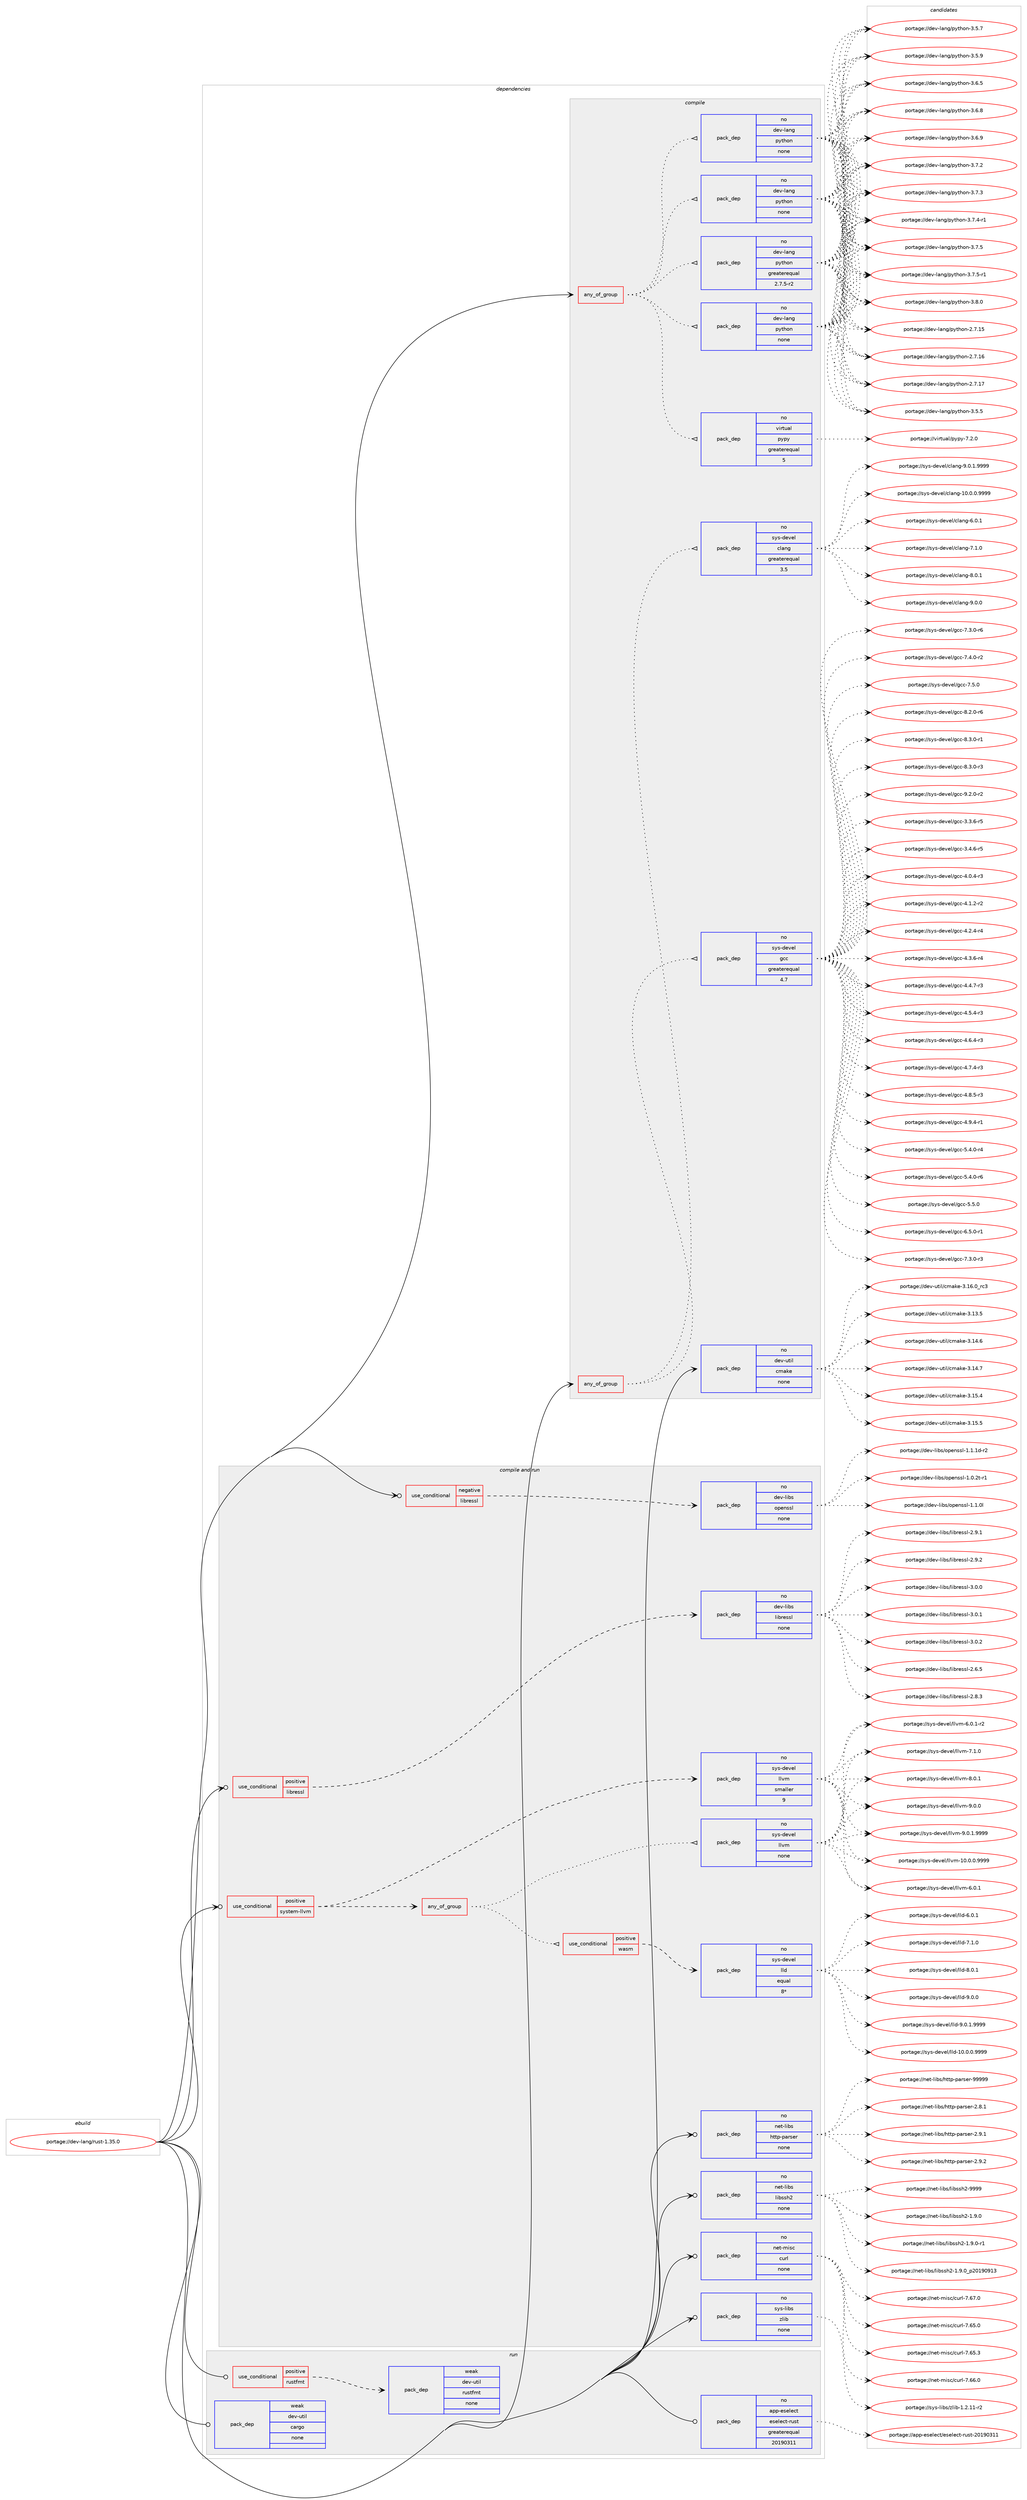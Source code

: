 digraph prolog {

# *************
# Graph options
# *************

newrank=true;
concentrate=true;
compound=true;
graph [rankdir=LR,fontname=Helvetica,fontsize=10,ranksep=1.5];#, ranksep=2.5, nodesep=0.2];
edge  [arrowhead=vee];
node  [fontname=Helvetica,fontsize=10];

# **********
# The ebuild
# **********

subgraph cluster_leftcol {
color=gray;
rank=same;
label=<<i>ebuild</i>>;
id [label="portage://dev-lang/rust-1.35.0", color=red, width=4, href="../dev-lang/rust-1.35.0.svg"];
}

# ****************
# The dependencies
# ****************

subgraph cluster_midcol {
color=gray;
label=<<i>dependencies</i>>;
subgraph cluster_compile {
fillcolor="#eeeeee";
style=filled;
label=<<i>compile</i>>;
subgraph any2776 {
dependency96368 [label=<<TABLE BORDER="0" CELLBORDER="1" CELLSPACING="0" CELLPADDING="4"><TR><TD CELLPADDING="10">any_of_group</TD></TR></TABLE>>, shape=none, color=red];subgraph pack73452 {
dependency96369 [label=<<TABLE BORDER="0" CELLBORDER="1" CELLSPACING="0" CELLPADDING="4" WIDTH="220"><TR><TD ROWSPAN="6" CELLPADDING="30">pack_dep</TD></TR><TR><TD WIDTH="110">no</TD></TR><TR><TD>dev-lang</TD></TR><TR><TD>python</TD></TR><TR><TD>none</TD></TR><TR><TD></TD></TR></TABLE>>, shape=none, color=blue];
}
dependency96368:e -> dependency96369:w [weight=20,style="dotted",arrowhead="oinv"];
subgraph pack73453 {
dependency96370 [label=<<TABLE BORDER="0" CELLBORDER="1" CELLSPACING="0" CELLPADDING="4" WIDTH="220"><TR><TD ROWSPAN="6" CELLPADDING="30">pack_dep</TD></TR><TR><TD WIDTH="110">no</TD></TR><TR><TD>dev-lang</TD></TR><TR><TD>python</TD></TR><TR><TD>none</TD></TR><TR><TD></TD></TR></TABLE>>, shape=none, color=blue];
}
dependency96368:e -> dependency96370:w [weight=20,style="dotted",arrowhead="oinv"];
subgraph pack73454 {
dependency96371 [label=<<TABLE BORDER="0" CELLBORDER="1" CELLSPACING="0" CELLPADDING="4" WIDTH="220"><TR><TD ROWSPAN="6" CELLPADDING="30">pack_dep</TD></TR><TR><TD WIDTH="110">no</TD></TR><TR><TD>dev-lang</TD></TR><TR><TD>python</TD></TR><TR><TD>none</TD></TR><TR><TD></TD></TR></TABLE>>, shape=none, color=blue];
}
dependency96368:e -> dependency96371:w [weight=20,style="dotted",arrowhead="oinv"];
subgraph pack73455 {
dependency96372 [label=<<TABLE BORDER="0" CELLBORDER="1" CELLSPACING="0" CELLPADDING="4" WIDTH="220"><TR><TD ROWSPAN="6" CELLPADDING="30">pack_dep</TD></TR><TR><TD WIDTH="110">no</TD></TR><TR><TD>dev-lang</TD></TR><TR><TD>python</TD></TR><TR><TD>greaterequal</TD></TR><TR><TD>2.7.5-r2</TD></TR></TABLE>>, shape=none, color=blue];
}
dependency96368:e -> dependency96372:w [weight=20,style="dotted",arrowhead="oinv"];
subgraph pack73456 {
dependency96373 [label=<<TABLE BORDER="0" CELLBORDER="1" CELLSPACING="0" CELLPADDING="4" WIDTH="220"><TR><TD ROWSPAN="6" CELLPADDING="30">pack_dep</TD></TR><TR><TD WIDTH="110">no</TD></TR><TR><TD>virtual</TD></TR><TR><TD>pypy</TD></TR><TR><TD>greaterequal</TD></TR><TR><TD>5</TD></TR></TABLE>>, shape=none, color=blue];
}
dependency96368:e -> dependency96373:w [weight=20,style="dotted",arrowhead="oinv"];
}
id:e -> dependency96368:w [weight=20,style="solid",arrowhead="vee"];
subgraph any2777 {
dependency96374 [label=<<TABLE BORDER="0" CELLBORDER="1" CELLSPACING="0" CELLPADDING="4"><TR><TD CELLPADDING="10">any_of_group</TD></TR></TABLE>>, shape=none, color=red];subgraph pack73457 {
dependency96375 [label=<<TABLE BORDER="0" CELLBORDER="1" CELLSPACING="0" CELLPADDING="4" WIDTH="220"><TR><TD ROWSPAN="6" CELLPADDING="30">pack_dep</TD></TR><TR><TD WIDTH="110">no</TD></TR><TR><TD>sys-devel</TD></TR><TR><TD>gcc</TD></TR><TR><TD>greaterequal</TD></TR><TR><TD>4.7</TD></TR></TABLE>>, shape=none, color=blue];
}
dependency96374:e -> dependency96375:w [weight=20,style="dotted",arrowhead="oinv"];
subgraph pack73458 {
dependency96376 [label=<<TABLE BORDER="0" CELLBORDER="1" CELLSPACING="0" CELLPADDING="4" WIDTH="220"><TR><TD ROWSPAN="6" CELLPADDING="30">pack_dep</TD></TR><TR><TD WIDTH="110">no</TD></TR><TR><TD>sys-devel</TD></TR><TR><TD>clang</TD></TR><TR><TD>greaterequal</TD></TR><TR><TD>3.5</TD></TR></TABLE>>, shape=none, color=blue];
}
dependency96374:e -> dependency96376:w [weight=20,style="dotted",arrowhead="oinv"];
}
id:e -> dependency96374:w [weight=20,style="solid",arrowhead="vee"];
subgraph pack73459 {
dependency96377 [label=<<TABLE BORDER="0" CELLBORDER="1" CELLSPACING="0" CELLPADDING="4" WIDTH="220"><TR><TD ROWSPAN="6" CELLPADDING="30">pack_dep</TD></TR><TR><TD WIDTH="110">no</TD></TR><TR><TD>dev-util</TD></TR><TR><TD>cmake</TD></TR><TR><TD>none</TD></TR><TR><TD></TD></TR></TABLE>>, shape=none, color=blue];
}
id:e -> dependency96377:w [weight=20,style="solid",arrowhead="vee"];
}
subgraph cluster_compileandrun {
fillcolor="#eeeeee";
style=filled;
label=<<i>compile and run</i>>;
subgraph cond20083 {
dependency96378 [label=<<TABLE BORDER="0" CELLBORDER="1" CELLSPACING="0" CELLPADDING="4"><TR><TD ROWSPAN="3" CELLPADDING="10">use_conditional</TD></TR><TR><TD>negative</TD></TR><TR><TD>libressl</TD></TR></TABLE>>, shape=none, color=red];
subgraph pack73460 {
dependency96379 [label=<<TABLE BORDER="0" CELLBORDER="1" CELLSPACING="0" CELLPADDING="4" WIDTH="220"><TR><TD ROWSPAN="6" CELLPADDING="30">pack_dep</TD></TR><TR><TD WIDTH="110">no</TD></TR><TR><TD>dev-libs</TD></TR><TR><TD>openssl</TD></TR><TR><TD>none</TD></TR><TR><TD></TD></TR></TABLE>>, shape=none, color=blue];
}
dependency96378:e -> dependency96379:w [weight=20,style="dashed",arrowhead="vee"];
}
id:e -> dependency96378:w [weight=20,style="solid",arrowhead="odotvee"];
subgraph cond20084 {
dependency96380 [label=<<TABLE BORDER="0" CELLBORDER="1" CELLSPACING="0" CELLPADDING="4"><TR><TD ROWSPAN="3" CELLPADDING="10">use_conditional</TD></TR><TR><TD>positive</TD></TR><TR><TD>libressl</TD></TR></TABLE>>, shape=none, color=red];
subgraph pack73461 {
dependency96381 [label=<<TABLE BORDER="0" CELLBORDER="1" CELLSPACING="0" CELLPADDING="4" WIDTH="220"><TR><TD ROWSPAN="6" CELLPADDING="30">pack_dep</TD></TR><TR><TD WIDTH="110">no</TD></TR><TR><TD>dev-libs</TD></TR><TR><TD>libressl</TD></TR><TR><TD>none</TD></TR><TR><TD></TD></TR></TABLE>>, shape=none, color=blue];
}
dependency96380:e -> dependency96381:w [weight=20,style="dashed",arrowhead="vee"];
}
id:e -> dependency96380:w [weight=20,style="solid",arrowhead="odotvee"];
subgraph cond20085 {
dependency96382 [label=<<TABLE BORDER="0" CELLBORDER="1" CELLSPACING="0" CELLPADDING="4"><TR><TD ROWSPAN="3" CELLPADDING="10">use_conditional</TD></TR><TR><TD>positive</TD></TR><TR><TD>system-llvm</TD></TR></TABLE>>, shape=none, color=red];
subgraph any2778 {
dependency96383 [label=<<TABLE BORDER="0" CELLBORDER="1" CELLSPACING="0" CELLPADDING="4"><TR><TD CELLPADDING="10">any_of_group</TD></TR></TABLE>>, shape=none, color=red];subgraph pack73462 {
dependency96384 [label=<<TABLE BORDER="0" CELLBORDER="1" CELLSPACING="0" CELLPADDING="4" WIDTH="220"><TR><TD ROWSPAN="6" CELLPADDING="30">pack_dep</TD></TR><TR><TD WIDTH="110">no</TD></TR><TR><TD>sys-devel</TD></TR><TR><TD>llvm</TD></TR><TR><TD>none</TD></TR><TR><TD></TD></TR></TABLE>>, shape=none, color=blue];
}
dependency96383:e -> dependency96384:w [weight=20,style="dotted",arrowhead="oinv"];
subgraph cond20086 {
dependency96385 [label=<<TABLE BORDER="0" CELLBORDER="1" CELLSPACING="0" CELLPADDING="4"><TR><TD ROWSPAN="3" CELLPADDING="10">use_conditional</TD></TR><TR><TD>positive</TD></TR><TR><TD>wasm</TD></TR></TABLE>>, shape=none, color=red];
subgraph pack73463 {
dependency96386 [label=<<TABLE BORDER="0" CELLBORDER="1" CELLSPACING="0" CELLPADDING="4" WIDTH="220"><TR><TD ROWSPAN="6" CELLPADDING="30">pack_dep</TD></TR><TR><TD WIDTH="110">no</TD></TR><TR><TD>sys-devel</TD></TR><TR><TD>lld</TD></TR><TR><TD>equal</TD></TR><TR><TD>8*</TD></TR></TABLE>>, shape=none, color=blue];
}
dependency96385:e -> dependency96386:w [weight=20,style="dashed",arrowhead="vee"];
}
dependency96383:e -> dependency96385:w [weight=20,style="dotted",arrowhead="oinv"];
}
dependency96382:e -> dependency96383:w [weight=20,style="dashed",arrowhead="vee"];
subgraph pack73464 {
dependency96387 [label=<<TABLE BORDER="0" CELLBORDER="1" CELLSPACING="0" CELLPADDING="4" WIDTH="220"><TR><TD ROWSPAN="6" CELLPADDING="30">pack_dep</TD></TR><TR><TD WIDTH="110">no</TD></TR><TR><TD>sys-devel</TD></TR><TR><TD>llvm</TD></TR><TR><TD>smaller</TD></TR><TR><TD>9</TD></TR></TABLE>>, shape=none, color=blue];
}
dependency96382:e -> dependency96387:w [weight=20,style="dashed",arrowhead="vee"];
}
id:e -> dependency96382:w [weight=20,style="solid",arrowhead="odotvee"];
subgraph pack73465 {
dependency96388 [label=<<TABLE BORDER="0" CELLBORDER="1" CELLSPACING="0" CELLPADDING="4" WIDTH="220"><TR><TD ROWSPAN="6" CELLPADDING="30">pack_dep</TD></TR><TR><TD WIDTH="110">no</TD></TR><TR><TD>net-libs</TD></TR><TR><TD>http-parser</TD></TR><TR><TD>none</TD></TR><TR><TD></TD></TR></TABLE>>, shape=none, color=blue];
}
id:e -> dependency96388:w [weight=20,style="solid",arrowhead="odotvee"];
subgraph pack73466 {
dependency96389 [label=<<TABLE BORDER="0" CELLBORDER="1" CELLSPACING="0" CELLPADDING="4" WIDTH="220"><TR><TD ROWSPAN="6" CELLPADDING="30">pack_dep</TD></TR><TR><TD WIDTH="110">no</TD></TR><TR><TD>net-libs</TD></TR><TR><TD>libssh2</TD></TR><TR><TD>none</TD></TR><TR><TD></TD></TR></TABLE>>, shape=none, color=blue];
}
id:e -> dependency96389:w [weight=20,style="solid",arrowhead="odotvee"];
subgraph pack73467 {
dependency96390 [label=<<TABLE BORDER="0" CELLBORDER="1" CELLSPACING="0" CELLPADDING="4" WIDTH="220"><TR><TD ROWSPAN="6" CELLPADDING="30">pack_dep</TD></TR><TR><TD WIDTH="110">no</TD></TR><TR><TD>net-misc</TD></TR><TR><TD>curl</TD></TR><TR><TD>none</TD></TR><TR><TD></TD></TR></TABLE>>, shape=none, color=blue];
}
id:e -> dependency96390:w [weight=20,style="solid",arrowhead="odotvee"];
subgraph pack73468 {
dependency96391 [label=<<TABLE BORDER="0" CELLBORDER="1" CELLSPACING="0" CELLPADDING="4" WIDTH="220"><TR><TD ROWSPAN="6" CELLPADDING="30">pack_dep</TD></TR><TR><TD WIDTH="110">no</TD></TR><TR><TD>sys-libs</TD></TR><TR><TD>zlib</TD></TR><TR><TD>none</TD></TR><TR><TD></TD></TR></TABLE>>, shape=none, color=blue];
}
id:e -> dependency96391:w [weight=20,style="solid",arrowhead="odotvee"];
}
subgraph cluster_run {
fillcolor="#eeeeee";
style=filled;
label=<<i>run</i>>;
subgraph cond20087 {
dependency96392 [label=<<TABLE BORDER="0" CELLBORDER="1" CELLSPACING="0" CELLPADDING="4"><TR><TD ROWSPAN="3" CELLPADDING="10">use_conditional</TD></TR><TR><TD>positive</TD></TR><TR><TD>rustfmt</TD></TR></TABLE>>, shape=none, color=red];
subgraph pack73469 {
dependency96393 [label=<<TABLE BORDER="0" CELLBORDER="1" CELLSPACING="0" CELLPADDING="4" WIDTH="220"><TR><TD ROWSPAN="6" CELLPADDING="30">pack_dep</TD></TR><TR><TD WIDTH="110">weak</TD></TR><TR><TD>dev-util</TD></TR><TR><TD>rustfmt</TD></TR><TR><TD>none</TD></TR><TR><TD></TD></TR></TABLE>>, shape=none, color=blue];
}
dependency96392:e -> dependency96393:w [weight=20,style="dashed",arrowhead="vee"];
}
id:e -> dependency96392:w [weight=20,style="solid",arrowhead="odot"];
subgraph pack73470 {
dependency96394 [label=<<TABLE BORDER="0" CELLBORDER="1" CELLSPACING="0" CELLPADDING="4" WIDTH="220"><TR><TD ROWSPAN="6" CELLPADDING="30">pack_dep</TD></TR><TR><TD WIDTH="110">no</TD></TR><TR><TD>app-eselect</TD></TR><TR><TD>eselect-rust</TD></TR><TR><TD>greaterequal</TD></TR><TR><TD>20190311</TD></TR></TABLE>>, shape=none, color=blue];
}
id:e -> dependency96394:w [weight=20,style="solid",arrowhead="odot"];
subgraph pack73471 {
dependency96395 [label=<<TABLE BORDER="0" CELLBORDER="1" CELLSPACING="0" CELLPADDING="4" WIDTH="220"><TR><TD ROWSPAN="6" CELLPADDING="30">pack_dep</TD></TR><TR><TD WIDTH="110">weak</TD></TR><TR><TD>dev-util</TD></TR><TR><TD>cargo</TD></TR><TR><TD>none</TD></TR><TR><TD></TD></TR></TABLE>>, shape=none, color=blue];
}
id:e -> dependency96395:w [weight=20,style="solid",arrowhead="odot"];
}
}

# **************
# The candidates
# **************

subgraph cluster_choices {
rank=same;
color=gray;
label=<<i>candidates</i>>;

subgraph choice73452 {
color=black;
nodesep=1;
choiceportage10010111845108971101034711212111610411111045504655464953 [label="portage://dev-lang/python-2.7.15", color=red, width=4,href="../dev-lang/python-2.7.15.svg"];
choiceportage10010111845108971101034711212111610411111045504655464954 [label="portage://dev-lang/python-2.7.16", color=red, width=4,href="../dev-lang/python-2.7.16.svg"];
choiceportage10010111845108971101034711212111610411111045504655464955 [label="portage://dev-lang/python-2.7.17", color=red, width=4,href="../dev-lang/python-2.7.17.svg"];
choiceportage100101118451089711010347112121116104111110455146534653 [label="portage://dev-lang/python-3.5.5", color=red, width=4,href="../dev-lang/python-3.5.5.svg"];
choiceportage100101118451089711010347112121116104111110455146534655 [label="portage://dev-lang/python-3.5.7", color=red, width=4,href="../dev-lang/python-3.5.7.svg"];
choiceportage100101118451089711010347112121116104111110455146534657 [label="portage://dev-lang/python-3.5.9", color=red, width=4,href="../dev-lang/python-3.5.9.svg"];
choiceportage100101118451089711010347112121116104111110455146544653 [label="portage://dev-lang/python-3.6.5", color=red, width=4,href="../dev-lang/python-3.6.5.svg"];
choiceportage100101118451089711010347112121116104111110455146544656 [label="portage://dev-lang/python-3.6.8", color=red, width=4,href="../dev-lang/python-3.6.8.svg"];
choiceportage100101118451089711010347112121116104111110455146544657 [label="portage://dev-lang/python-3.6.9", color=red, width=4,href="../dev-lang/python-3.6.9.svg"];
choiceportage100101118451089711010347112121116104111110455146554650 [label="portage://dev-lang/python-3.7.2", color=red, width=4,href="../dev-lang/python-3.7.2.svg"];
choiceportage100101118451089711010347112121116104111110455146554651 [label="portage://dev-lang/python-3.7.3", color=red, width=4,href="../dev-lang/python-3.7.3.svg"];
choiceportage1001011184510897110103471121211161041111104551465546524511449 [label="portage://dev-lang/python-3.7.4-r1", color=red, width=4,href="../dev-lang/python-3.7.4-r1.svg"];
choiceportage100101118451089711010347112121116104111110455146554653 [label="portage://dev-lang/python-3.7.5", color=red, width=4,href="../dev-lang/python-3.7.5.svg"];
choiceportage1001011184510897110103471121211161041111104551465546534511449 [label="portage://dev-lang/python-3.7.5-r1", color=red, width=4,href="../dev-lang/python-3.7.5-r1.svg"];
choiceportage100101118451089711010347112121116104111110455146564648 [label="portage://dev-lang/python-3.8.0", color=red, width=4,href="../dev-lang/python-3.8.0.svg"];
dependency96369:e -> choiceportage10010111845108971101034711212111610411111045504655464953:w [style=dotted,weight="100"];
dependency96369:e -> choiceportage10010111845108971101034711212111610411111045504655464954:w [style=dotted,weight="100"];
dependency96369:e -> choiceportage10010111845108971101034711212111610411111045504655464955:w [style=dotted,weight="100"];
dependency96369:e -> choiceportage100101118451089711010347112121116104111110455146534653:w [style=dotted,weight="100"];
dependency96369:e -> choiceportage100101118451089711010347112121116104111110455146534655:w [style=dotted,weight="100"];
dependency96369:e -> choiceportage100101118451089711010347112121116104111110455146534657:w [style=dotted,weight="100"];
dependency96369:e -> choiceportage100101118451089711010347112121116104111110455146544653:w [style=dotted,weight="100"];
dependency96369:e -> choiceportage100101118451089711010347112121116104111110455146544656:w [style=dotted,weight="100"];
dependency96369:e -> choiceportage100101118451089711010347112121116104111110455146544657:w [style=dotted,weight="100"];
dependency96369:e -> choiceportage100101118451089711010347112121116104111110455146554650:w [style=dotted,weight="100"];
dependency96369:e -> choiceportage100101118451089711010347112121116104111110455146554651:w [style=dotted,weight="100"];
dependency96369:e -> choiceportage1001011184510897110103471121211161041111104551465546524511449:w [style=dotted,weight="100"];
dependency96369:e -> choiceportage100101118451089711010347112121116104111110455146554653:w [style=dotted,weight="100"];
dependency96369:e -> choiceportage1001011184510897110103471121211161041111104551465546534511449:w [style=dotted,weight="100"];
dependency96369:e -> choiceportage100101118451089711010347112121116104111110455146564648:w [style=dotted,weight="100"];
}
subgraph choice73453 {
color=black;
nodesep=1;
choiceportage10010111845108971101034711212111610411111045504655464953 [label="portage://dev-lang/python-2.7.15", color=red, width=4,href="../dev-lang/python-2.7.15.svg"];
choiceportage10010111845108971101034711212111610411111045504655464954 [label="portage://dev-lang/python-2.7.16", color=red, width=4,href="../dev-lang/python-2.7.16.svg"];
choiceportage10010111845108971101034711212111610411111045504655464955 [label="portage://dev-lang/python-2.7.17", color=red, width=4,href="../dev-lang/python-2.7.17.svg"];
choiceportage100101118451089711010347112121116104111110455146534653 [label="portage://dev-lang/python-3.5.5", color=red, width=4,href="../dev-lang/python-3.5.5.svg"];
choiceportage100101118451089711010347112121116104111110455146534655 [label="portage://dev-lang/python-3.5.7", color=red, width=4,href="../dev-lang/python-3.5.7.svg"];
choiceportage100101118451089711010347112121116104111110455146534657 [label="portage://dev-lang/python-3.5.9", color=red, width=4,href="../dev-lang/python-3.5.9.svg"];
choiceportage100101118451089711010347112121116104111110455146544653 [label="portage://dev-lang/python-3.6.5", color=red, width=4,href="../dev-lang/python-3.6.5.svg"];
choiceportage100101118451089711010347112121116104111110455146544656 [label="portage://dev-lang/python-3.6.8", color=red, width=4,href="../dev-lang/python-3.6.8.svg"];
choiceportage100101118451089711010347112121116104111110455146544657 [label="portage://dev-lang/python-3.6.9", color=red, width=4,href="../dev-lang/python-3.6.9.svg"];
choiceportage100101118451089711010347112121116104111110455146554650 [label="portage://dev-lang/python-3.7.2", color=red, width=4,href="../dev-lang/python-3.7.2.svg"];
choiceportage100101118451089711010347112121116104111110455146554651 [label="portage://dev-lang/python-3.7.3", color=red, width=4,href="../dev-lang/python-3.7.3.svg"];
choiceportage1001011184510897110103471121211161041111104551465546524511449 [label="portage://dev-lang/python-3.7.4-r1", color=red, width=4,href="../dev-lang/python-3.7.4-r1.svg"];
choiceportage100101118451089711010347112121116104111110455146554653 [label="portage://dev-lang/python-3.7.5", color=red, width=4,href="../dev-lang/python-3.7.5.svg"];
choiceportage1001011184510897110103471121211161041111104551465546534511449 [label="portage://dev-lang/python-3.7.5-r1", color=red, width=4,href="../dev-lang/python-3.7.5-r1.svg"];
choiceportage100101118451089711010347112121116104111110455146564648 [label="portage://dev-lang/python-3.8.0", color=red, width=4,href="../dev-lang/python-3.8.0.svg"];
dependency96370:e -> choiceportage10010111845108971101034711212111610411111045504655464953:w [style=dotted,weight="100"];
dependency96370:e -> choiceportage10010111845108971101034711212111610411111045504655464954:w [style=dotted,weight="100"];
dependency96370:e -> choiceportage10010111845108971101034711212111610411111045504655464955:w [style=dotted,weight="100"];
dependency96370:e -> choiceportage100101118451089711010347112121116104111110455146534653:w [style=dotted,weight="100"];
dependency96370:e -> choiceportage100101118451089711010347112121116104111110455146534655:w [style=dotted,weight="100"];
dependency96370:e -> choiceportage100101118451089711010347112121116104111110455146534657:w [style=dotted,weight="100"];
dependency96370:e -> choiceportage100101118451089711010347112121116104111110455146544653:w [style=dotted,weight="100"];
dependency96370:e -> choiceportage100101118451089711010347112121116104111110455146544656:w [style=dotted,weight="100"];
dependency96370:e -> choiceportage100101118451089711010347112121116104111110455146544657:w [style=dotted,weight="100"];
dependency96370:e -> choiceportage100101118451089711010347112121116104111110455146554650:w [style=dotted,weight="100"];
dependency96370:e -> choiceportage100101118451089711010347112121116104111110455146554651:w [style=dotted,weight="100"];
dependency96370:e -> choiceportage1001011184510897110103471121211161041111104551465546524511449:w [style=dotted,weight="100"];
dependency96370:e -> choiceportage100101118451089711010347112121116104111110455146554653:w [style=dotted,weight="100"];
dependency96370:e -> choiceportage1001011184510897110103471121211161041111104551465546534511449:w [style=dotted,weight="100"];
dependency96370:e -> choiceportage100101118451089711010347112121116104111110455146564648:w [style=dotted,weight="100"];
}
subgraph choice73454 {
color=black;
nodesep=1;
choiceportage10010111845108971101034711212111610411111045504655464953 [label="portage://dev-lang/python-2.7.15", color=red, width=4,href="../dev-lang/python-2.7.15.svg"];
choiceportage10010111845108971101034711212111610411111045504655464954 [label="portage://dev-lang/python-2.7.16", color=red, width=4,href="../dev-lang/python-2.7.16.svg"];
choiceportage10010111845108971101034711212111610411111045504655464955 [label="portage://dev-lang/python-2.7.17", color=red, width=4,href="../dev-lang/python-2.7.17.svg"];
choiceportage100101118451089711010347112121116104111110455146534653 [label="portage://dev-lang/python-3.5.5", color=red, width=4,href="../dev-lang/python-3.5.5.svg"];
choiceportage100101118451089711010347112121116104111110455146534655 [label="portage://dev-lang/python-3.5.7", color=red, width=4,href="../dev-lang/python-3.5.7.svg"];
choiceportage100101118451089711010347112121116104111110455146534657 [label="portage://dev-lang/python-3.5.9", color=red, width=4,href="../dev-lang/python-3.5.9.svg"];
choiceportage100101118451089711010347112121116104111110455146544653 [label="portage://dev-lang/python-3.6.5", color=red, width=4,href="../dev-lang/python-3.6.5.svg"];
choiceportage100101118451089711010347112121116104111110455146544656 [label="portage://dev-lang/python-3.6.8", color=red, width=4,href="../dev-lang/python-3.6.8.svg"];
choiceportage100101118451089711010347112121116104111110455146544657 [label="portage://dev-lang/python-3.6.9", color=red, width=4,href="../dev-lang/python-3.6.9.svg"];
choiceportage100101118451089711010347112121116104111110455146554650 [label="portage://dev-lang/python-3.7.2", color=red, width=4,href="../dev-lang/python-3.7.2.svg"];
choiceportage100101118451089711010347112121116104111110455146554651 [label="portage://dev-lang/python-3.7.3", color=red, width=4,href="../dev-lang/python-3.7.3.svg"];
choiceportage1001011184510897110103471121211161041111104551465546524511449 [label="portage://dev-lang/python-3.7.4-r1", color=red, width=4,href="../dev-lang/python-3.7.4-r1.svg"];
choiceportage100101118451089711010347112121116104111110455146554653 [label="portage://dev-lang/python-3.7.5", color=red, width=4,href="../dev-lang/python-3.7.5.svg"];
choiceportage1001011184510897110103471121211161041111104551465546534511449 [label="portage://dev-lang/python-3.7.5-r1", color=red, width=4,href="../dev-lang/python-3.7.5-r1.svg"];
choiceportage100101118451089711010347112121116104111110455146564648 [label="portage://dev-lang/python-3.8.0", color=red, width=4,href="../dev-lang/python-3.8.0.svg"];
dependency96371:e -> choiceportage10010111845108971101034711212111610411111045504655464953:w [style=dotted,weight="100"];
dependency96371:e -> choiceportage10010111845108971101034711212111610411111045504655464954:w [style=dotted,weight="100"];
dependency96371:e -> choiceportage10010111845108971101034711212111610411111045504655464955:w [style=dotted,weight="100"];
dependency96371:e -> choiceportage100101118451089711010347112121116104111110455146534653:w [style=dotted,weight="100"];
dependency96371:e -> choiceportage100101118451089711010347112121116104111110455146534655:w [style=dotted,weight="100"];
dependency96371:e -> choiceportage100101118451089711010347112121116104111110455146534657:w [style=dotted,weight="100"];
dependency96371:e -> choiceportage100101118451089711010347112121116104111110455146544653:w [style=dotted,weight="100"];
dependency96371:e -> choiceportage100101118451089711010347112121116104111110455146544656:w [style=dotted,weight="100"];
dependency96371:e -> choiceportage100101118451089711010347112121116104111110455146544657:w [style=dotted,weight="100"];
dependency96371:e -> choiceportage100101118451089711010347112121116104111110455146554650:w [style=dotted,weight="100"];
dependency96371:e -> choiceportage100101118451089711010347112121116104111110455146554651:w [style=dotted,weight="100"];
dependency96371:e -> choiceportage1001011184510897110103471121211161041111104551465546524511449:w [style=dotted,weight="100"];
dependency96371:e -> choiceportage100101118451089711010347112121116104111110455146554653:w [style=dotted,weight="100"];
dependency96371:e -> choiceportage1001011184510897110103471121211161041111104551465546534511449:w [style=dotted,weight="100"];
dependency96371:e -> choiceportage100101118451089711010347112121116104111110455146564648:w [style=dotted,weight="100"];
}
subgraph choice73455 {
color=black;
nodesep=1;
choiceportage10010111845108971101034711212111610411111045504655464953 [label="portage://dev-lang/python-2.7.15", color=red, width=4,href="../dev-lang/python-2.7.15.svg"];
choiceportage10010111845108971101034711212111610411111045504655464954 [label="portage://dev-lang/python-2.7.16", color=red, width=4,href="../dev-lang/python-2.7.16.svg"];
choiceportage10010111845108971101034711212111610411111045504655464955 [label="portage://dev-lang/python-2.7.17", color=red, width=4,href="../dev-lang/python-2.7.17.svg"];
choiceportage100101118451089711010347112121116104111110455146534653 [label="portage://dev-lang/python-3.5.5", color=red, width=4,href="../dev-lang/python-3.5.5.svg"];
choiceportage100101118451089711010347112121116104111110455146534655 [label="portage://dev-lang/python-3.5.7", color=red, width=4,href="../dev-lang/python-3.5.7.svg"];
choiceportage100101118451089711010347112121116104111110455146534657 [label="portage://dev-lang/python-3.5.9", color=red, width=4,href="../dev-lang/python-3.5.9.svg"];
choiceportage100101118451089711010347112121116104111110455146544653 [label="portage://dev-lang/python-3.6.5", color=red, width=4,href="../dev-lang/python-3.6.5.svg"];
choiceportage100101118451089711010347112121116104111110455146544656 [label="portage://dev-lang/python-3.6.8", color=red, width=4,href="../dev-lang/python-3.6.8.svg"];
choiceportage100101118451089711010347112121116104111110455146544657 [label="portage://dev-lang/python-3.6.9", color=red, width=4,href="../dev-lang/python-3.6.9.svg"];
choiceportage100101118451089711010347112121116104111110455146554650 [label="portage://dev-lang/python-3.7.2", color=red, width=4,href="../dev-lang/python-3.7.2.svg"];
choiceportage100101118451089711010347112121116104111110455146554651 [label="portage://dev-lang/python-3.7.3", color=red, width=4,href="../dev-lang/python-3.7.3.svg"];
choiceportage1001011184510897110103471121211161041111104551465546524511449 [label="portage://dev-lang/python-3.7.4-r1", color=red, width=4,href="../dev-lang/python-3.7.4-r1.svg"];
choiceportage100101118451089711010347112121116104111110455146554653 [label="portage://dev-lang/python-3.7.5", color=red, width=4,href="../dev-lang/python-3.7.5.svg"];
choiceportage1001011184510897110103471121211161041111104551465546534511449 [label="portage://dev-lang/python-3.7.5-r1", color=red, width=4,href="../dev-lang/python-3.7.5-r1.svg"];
choiceportage100101118451089711010347112121116104111110455146564648 [label="portage://dev-lang/python-3.8.0", color=red, width=4,href="../dev-lang/python-3.8.0.svg"];
dependency96372:e -> choiceportage10010111845108971101034711212111610411111045504655464953:w [style=dotted,weight="100"];
dependency96372:e -> choiceportage10010111845108971101034711212111610411111045504655464954:w [style=dotted,weight="100"];
dependency96372:e -> choiceportage10010111845108971101034711212111610411111045504655464955:w [style=dotted,weight="100"];
dependency96372:e -> choiceportage100101118451089711010347112121116104111110455146534653:w [style=dotted,weight="100"];
dependency96372:e -> choiceportage100101118451089711010347112121116104111110455146534655:w [style=dotted,weight="100"];
dependency96372:e -> choiceportage100101118451089711010347112121116104111110455146534657:w [style=dotted,weight="100"];
dependency96372:e -> choiceportage100101118451089711010347112121116104111110455146544653:w [style=dotted,weight="100"];
dependency96372:e -> choiceportage100101118451089711010347112121116104111110455146544656:w [style=dotted,weight="100"];
dependency96372:e -> choiceportage100101118451089711010347112121116104111110455146544657:w [style=dotted,weight="100"];
dependency96372:e -> choiceportage100101118451089711010347112121116104111110455146554650:w [style=dotted,weight="100"];
dependency96372:e -> choiceportage100101118451089711010347112121116104111110455146554651:w [style=dotted,weight="100"];
dependency96372:e -> choiceportage1001011184510897110103471121211161041111104551465546524511449:w [style=dotted,weight="100"];
dependency96372:e -> choiceportage100101118451089711010347112121116104111110455146554653:w [style=dotted,weight="100"];
dependency96372:e -> choiceportage1001011184510897110103471121211161041111104551465546534511449:w [style=dotted,weight="100"];
dependency96372:e -> choiceportage100101118451089711010347112121116104111110455146564648:w [style=dotted,weight="100"];
}
subgraph choice73456 {
color=black;
nodesep=1;
choiceportage1181051141161179710847112121112121455546504648 [label="portage://virtual/pypy-7.2.0", color=red, width=4,href="../virtual/pypy-7.2.0.svg"];
dependency96373:e -> choiceportage1181051141161179710847112121112121455546504648:w [style=dotted,weight="100"];
}
subgraph choice73457 {
color=black;
nodesep=1;
choiceportage115121115451001011181011084710399994551465146544511453 [label="portage://sys-devel/gcc-3.3.6-r5", color=red, width=4,href="../sys-devel/gcc-3.3.6-r5.svg"];
choiceportage115121115451001011181011084710399994551465246544511453 [label="portage://sys-devel/gcc-3.4.6-r5", color=red, width=4,href="../sys-devel/gcc-3.4.6-r5.svg"];
choiceportage115121115451001011181011084710399994552464846524511451 [label="portage://sys-devel/gcc-4.0.4-r3", color=red, width=4,href="../sys-devel/gcc-4.0.4-r3.svg"];
choiceportage115121115451001011181011084710399994552464946504511450 [label="portage://sys-devel/gcc-4.1.2-r2", color=red, width=4,href="../sys-devel/gcc-4.1.2-r2.svg"];
choiceportage115121115451001011181011084710399994552465046524511452 [label="portage://sys-devel/gcc-4.2.4-r4", color=red, width=4,href="../sys-devel/gcc-4.2.4-r4.svg"];
choiceportage115121115451001011181011084710399994552465146544511452 [label="portage://sys-devel/gcc-4.3.6-r4", color=red, width=4,href="../sys-devel/gcc-4.3.6-r4.svg"];
choiceportage115121115451001011181011084710399994552465246554511451 [label="portage://sys-devel/gcc-4.4.7-r3", color=red, width=4,href="../sys-devel/gcc-4.4.7-r3.svg"];
choiceportage115121115451001011181011084710399994552465346524511451 [label="portage://sys-devel/gcc-4.5.4-r3", color=red, width=4,href="../sys-devel/gcc-4.5.4-r3.svg"];
choiceportage115121115451001011181011084710399994552465446524511451 [label="portage://sys-devel/gcc-4.6.4-r3", color=red, width=4,href="../sys-devel/gcc-4.6.4-r3.svg"];
choiceportage115121115451001011181011084710399994552465546524511451 [label="portage://sys-devel/gcc-4.7.4-r3", color=red, width=4,href="../sys-devel/gcc-4.7.4-r3.svg"];
choiceportage115121115451001011181011084710399994552465646534511451 [label="portage://sys-devel/gcc-4.8.5-r3", color=red, width=4,href="../sys-devel/gcc-4.8.5-r3.svg"];
choiceportage115121115451001011181011084710399994552465746524511449 [label="portage://sys-devel/gcc-4.9.4-r1", color=red, width=4,href="../sys-devel/gcc-4.9.4-r1.svg"];
choiceportage115121115451001011181011084710399994553465246484511452 [label="portage://sys-devel/gcc-5.4.0-r4", color=red, width=4,href="../sys-devel/gcc-5.4.0-r4.svg"];
choiceportage115121115451001011181011084710399994553465246484511454 [label="portage://sys-devel/gcc-5.4.0-r6", color=red, width=4,href="../sys-devel/gcc-5.4.0-r6.svg"];
choiceportage11512111545100101118101108471039999455346534648 [label="portage://sys-devel/gcc-5.5.0", color=red, width=4,href="../sys-devel/gcc-5.5.0.svg"];
choiceportage115121115451001011181011084710399994554465346484511449 [label="portage://sys-devel/gcc-6.5.0-r1", color=red, width=4,href="../sys-devel/gcc-6.5.0-r1.svg"];
choiceportage115121115451001011181011084710399994555465146484511451 [label="portage://sys-devel/gcc-7.3.0-r3", color=red, width=4,href="../sys-devel/gcc-7.3.0-r3.svg"];
choiceportage115121115451001011181011084710399994555465146484511454 [label="portage://sys-devel/gcc-7.3.0-r6", color=red, width=4,href="../sys-devel/gcc-7.3.0-r6.svg"];
choiceportage115121115451001011181011084710399994555465246484511450 [label="portage://sys-devel/gcc-7.4.0-r2", color=red, width=4,href="../sys-devel/gcc-7.4.0-r2.svg"];
choiceportage11512111545100101118101108471039999455546534648 [label="portage://sys-devel/gcc-7.5.0", color=red, width=4,href="../sys-devel/gcc-7.5.0.svg"];
choiceportage115121115451001011181011084710399994556465046484511454 [label="portage://sys-devel/gcc-8.2.0-r6", color=red, width=4,href="../sys-devel/gcc-8.2.0-r6.svg"];
choiceportage115121115451001011181011084710399994556465146484511449 [label="portage://sys-devel/gcc-8.3.0-r1", color=red, width=4,href="../sys-devel/gcc-8.3.0-r1.svg"];
choiceportage115121115451001011181011084710399994556465146484511451 [label="portage://sys-devel/gcc-8.3.0-r3", color=red, width=4,href="../sys-devel/gcc-8.3.0-r3.svg"];
choiceportage115121115451001011181011084710399994557465046484511450 [label="portage://sys-devel/gcc-9.2.0-r2", color=red, width=4,href="../sys-devel/gcc-9.2.0-r2.svg"];
dependency96375:e -> choiceportage115121115451001011181011084710399994551465146544511453:w [style=dotted,weight="100"];
dependency96375:e -> choiceportage115121115451001011181011084710399994551465246544511453:w [style=dotted,weight="100"];
dependency96375:e -> choiceportage115121115451001011181011084710399994552464846524511451:w [style=dotted,weight="100"];
dependency96375:e -> choiceportage115121115451001011181011084710399994552464946504511450:w [style=dotted,weight="100"];
dependency96375:e -> choiceportage115121115451001011181011084710399994552465046524511452:w [style=dotted,weight="100"];
dependency96375:e -> choiceportage115121115451001011181011084710399994552465146544511452:w [style=dotted,weight="100"];
dependency96375:e -> choiceportage115121115451001011181011084710399994552465246554511451:w [style=dotted,weight="100"];
dependency96375:e -> choiceportage115121115451001011181011084710399994552465346524511451:w [style=dotted,weight="100"];
dependency96375:e -> choiceportage115121115451001011181011084710399994552465446524511451:w [style=dotted,weight="100"];
dependency96375:e -> choiceportage115121115451001011181011084710399994552465546524511451:w [style=dotted,weight="100"];
dependency96375:e -> choiceportage115121115451001011181011084710399994552465646534511451:w [style=dotted,weight="100"];
dependency96375:e -> choiceportage115121115451001011181011084710399994552465746524511449:w [style=dotted,weight="100"];
dependency96375:e -> choiceportage115121115451001011181011084710399994553465246484511452:w [style=dotted,weight="100"];
dependency96375:e -> choiceportage115121115451001011181011084710399994553465246484511454:w [style=dotted,weight="100"];
dependency96375:e -> choiceportage11512111545100101118101108471039999455346534648:w [style=dotted,weight="100"];
dependency96375:e -> choiceportage115121115451001011181011084710399994554465346484511449:w [style=dotted,weight="100"];
dependency96375:e -> choiceportage115121115451001011181011084710399994555465146484511451:w [style=dotted,weight="100"];
dependency96375:e -> choiceportage115121115451001011181011084710399994555465146484511454:w [style=dotted,weight="100"];
dependency96375:e -> choiceportage115121115451001011181011084710399994555465246484511450:w [style=dotted,weight="100"];
dependency96375:e -> choiceportage11512111545100101118101108471039999455546534648:w [style=dotted,weight="100"];
dependency96375:e -> choiceportage115121115451001011181011084710399994556465046484511454:w [style=dotted,weight="100"];
dependency96375:e -> choiceportage115121115451001011181011084710399994556465146484511449:w [style=dotted,weight="100"];
dependency96375:e -> choiceportage115121115451001011181011084710399994556465146484511451:w [style=dotted,weight="100"];
dependency96375:e -> choiceportage115121115451001011181011084710399994557465046484511450:w [style=dotted,weight="100"];
}
subgraph choice73458 {
color=black;
nodesep=1;
choiceportage11512111545100101118101108479910897110103454948464846484657575757 [label="portage://sys-devel/clang-10.0.0.9999", color=red, width=4,href="../sys-devel/clang-10.0.0.9999.svg"];
choiceportage11512111545100101118101108479910897110103455446484649 [label="portage://sys-devel/clang-6.0.1", color=red, width=4,href="../sys-devel/clang-6.0.1.svg"];
choiceportage11512111545100101118101108479910897110103455546494648 [label="portage://sys-devel/clang-7.1.0", color=red, width=4,href="../sys-devel/clang-7.1.0.svg"];
choiceportage11512111545100101118101108479910897110103455646484649 [label="portage://sys-devel/clang-8.0.1", color=red, width=4,href="../sys-devel/clang-8.0.1.svg"];
choiceportage11512111545100101118101108479910897110103455746484648 [label="portage://sys-devel/clang-9.0.0", color=red, width=4,href="../sys-devel/clang-9.0.0.svg"];
choiceportage115121115451001011181011084799108971101034557464846494657575757 [label="portage://sys-devel/clang-9.0.1.9999", color=red, width=4,href="../sys-devel/clang-9.0.1.9999.svg"];
dependency96376:e -> choiceportage11512111545100101118101108479910897110103454948464846484657575757:w [style=dotted,weight="100"];
dependency96376:e -> choiceportage11512111545100101118101108479910897110103455446484649:w [style=dotted,weight="100"];
dependency96376:e -> choiceportage11512111545100101118101108479910897110103455546494648:w [style=dotted,weight="100"];
dependency96376:e -> choiceportage11512111545100101118101108479910897110103455646484649:w [style=dotted,weight="100"];
dependency96376:e -> choiceportage11512111545100101118101108479910897110103455746484648:w [style=dotted,weight="100"];
dependency96376:e -> choiceportage115121115451001011181011084799108971101034557464846494657575757:w [style=dotted,weight="100"];
}
subgraph choice73459 {
color=black;
nodesep=1;
choiceportage1001011184511711610510847991099710710145514649514653 [label="portage://dev-util/cmake-3.13.5", color=red, width=4,href="../dev-util/cmake-3.13.5.svg"];
choiceportage1001011184511711610510847991099710710145514649524654 [label="portage://dev-util/cmake-3.14.6", color=red, width=4,href="../dev-util/cmake-3.14.6.svg"];
choiceportage1001011184511711610510847991099710710145514649524655 [label="portage://dev-util/cmake-3.14.7", color=red, width=4,href="../dev-util/cmake-3.14.7.svg"];
choiceportage1001011184511711610510847991099710710145514649534652 [label="portage://dev-util/cmake-3.15.4", color=red, width=4,href="../dev-util/cmake-3.15.4.svg"];
choiceportage1001011184511711610510847991099710710145514649534653 [label="portage://dev-util/cmake-3.15.5", color=red, width=4,href="../dev-util/cmake-3.15.5.svg"];
choiceportage1001011184511711610510847991099710710145514649544648951149951 [label="portage://dev-util/cmake-3.16.0_rc3", color=red, width=4,href="../dev-util/cmake-3.16.0_rc3.svg"];
dependency96377:e -> choiceportage1001011184511711610510847991099710710145514649514653:w [style=dotted,weight="100"];
dependency96377:e -> choiceportage1001011184511711610510847991099710710145514649524654:w [style=dotted,weight="100"];
dependency96377:e -> choiceportage1001011184511711610510847991099710710145514649524655:w [style=dotted,weight="100"];
dependency96377:e -> choiceportage1001011184511711610510847991099710710145514649534652:w [style=dotted,weight="100"];
dependency96377:e -> choiceportage1001011184511711610510847991099710710145514649534653:w [style=dotted,weight="100"];
dependency96377:e -> choiceportage1001011184511711610510847991099710710145514649544648951149951:w [style=dotted,weight="100"];
}
subgraph choice73460 {
color=black;
nodesep=1;
choiceportage1001011184510810598115471111121011101151151084549464846501164511449 [label="portage://dev-libs/openssl-1.0.2t-r1", color=red, width=4,href="../dev-libs/openssl-1.0.2t-r1.svg"];
choiceportage100101118451081059811547111112101110115115108454946494648108 [label="portage://dev-libs/openssl-1.1.0l", color=red, width=4,href="../dev-libs/openssl-1.1.0l.svg"];
choiceportage1001011184510810598115471111121011101151151084549464946491004511450 [label="portage://dev-libs/openssl-1.1.1d-r2", color=red, width=4,href="../dev-libs/openssl-1.1.1d-r2.svg"];
dependency96379:e -> choiceportage1001011184510810598115471111121011101151151084549464846501164511449:w [style=dotted,weight="100"];
dependency96379:e -> choiceportage100101118451081059811547111112101110115115108454946494648108:w [style=dotted,weight="100"];
dependency96379:e -> choiceportage1001011184510810598115471111121011101151151084549464946491004511450:w [style=dotted,weight="100"];
}
subgraph choice73461 {
color=black;
nodesep=1;
choiceportage10010111845108105981154710810598114101115115108455046544653 [label="portage://dev-libs/libressl-2.6.5", color=red, width=4,href="../dev-libs/libressl-2.6.5.svg"];
choiceportage10010111845108105981154710810598114101115115108455046564651 [label="portage://dev-libs/libressl-2.8.3", color=red, width=4,href="../dev-libs/libressl-2.8.3.svg"];
choiceportage10010111845108105981154710810598114101115115108455046574649 [label="portage://dev-libs/libressl-2.9.1", color=red, width=4,href="../dev-libs/libressl-2.9.1.svg"];
choiceportage10010111845108105981154710810598114101115115108455046574650 [label="portage://dev-libs/libressl-2.9.2", color=red, width=4,href="../dev-libs/libressl-2.9.2.svg"];
choiceportage10010111845108105981154710810598114101115115108455146484648 [label="portage://dev-libs/libressl-3.0.0", color=red, width=4,href="../dev-libs/libressl-3.0.0.svg"];
choiceportage10010111845108105981154710810598114101115115108455146484649 [label="portage://dev-libs/libressl-3.0.1", color=red, width=4,href="../dev-libs/libressl-3.0.1.svg"];
choiceportage10010111845108105981154710810598114101115115108455146484650 [label="portage://dev-libs/libressl-3.0.2", color=red, width=4,href="../dev-libs/libressl-3.0.2.svg"];
dependency96381:e -> choiceportage10010111845108105981154710810598114101115115108455046544653:w [style=dotted,weight="100"];
dependency96381:e -> choiceportage10010111845108105981154710810598114101115115108455046564651:w [style=dotted,weight="100"];
dependency96381:e -> choiceportage10010111845108105981154710810598114101115115108455046574649:w [style=dotted,weight="100"];
dependency96381:e -> choiceportage10010111845108105981154710810598114101115115108455046574650:w [style=dotted,weight="100"];
dependency96381:e -> choiceportage10010111845108105981154710810598114101115115108455146484648:w [style=dotted,weight="100"];
dependency96381:e -> choiceportage10010111845108105981154710810598114101115115108455146484649:w [style=dotted,weight="100"];
dependency96381:e -> choiceportage10010111845108105981154710810598114101115115108455146484650:w [style=dotted,weight="100"];
}
subgraph choice73462 {
color=black;
nodesep=1;
choiceportage1151211154510010111810110847108108118109454948464846484657575757 [label="portage://sys-devel/llvm-10.0.0.9999", color=red, width=4,href="../sys-devel/llvm-10.0.0.9999.svg"];
choiceportage1151211154510010111810110847108108118109455446484649 [label="portage://sys-devel/llvm-6.0.1", color=red, width=4,href="../sys-devel/llvm-6.0.1.svg"];
choiceportage11512111545100101118101108471081081181094554464846494511450 [label="portage://sys-devel/llvm-6.0.1-r2", color=red, width=4,href="../sys-devel/llvm-6.0.1-r2.svg"];
choiceportage1151211154510010111810110847108108118109455546494648 [label="portage://sys-devel/llvm-7.1.0", color=red, width=4,href="../sys-devel/llvm-7.1.0.svg"];
choiceportage1151211154510010111810110847108108118109455646484649 [label="portage://sys-devel/llvm-8.0.1", color=red, width=4,href="../sys-devel/llvm-8.0.1.svg"];
choiceportage1151211154510010111810110847108108118109455746484648 [label="portage://sys-devel/llvm-9.0.0", color=red, width=4,href="../sys-devel/llvm-9.0.0.svg"];
choiceportage11512111545100101118101108471081081181094557464846494657575757 [label="portage://sys-devel/llvm-9.0.1.9999", color=red, width=4,href="../sys-devel/llvm-9.0.1.9999.svg"];
dependency96384:e -> choiceportage1151211154510010111810110847108108118109454948464846484657575757:w [style=dotted,weight="100"];
dependency96384:e -> choiceportage1151211154510010111810110847108108118109455446484649:w [style=dotted,weight="100"];
dependency96384:e -> choiceportage11512111545100101118101108471081081181094554464846494511450:w [style=dotted,weight="100"];
dependency96384:e -> choiceportage1151211154510010111810110847108108118109455546494648:w [style=dotted,weight="100"];
dependency96384:e -> choiceportage1151211154510010111810110847108108118109455646484649:w [style=dotted,weight="100"];
dependency96384:e -> choiceportage1151211154510010111810110847108108118109455746484648:w [style=dotted,weight="100"];
dependency96384:e -> choiceportage11512111545100101118101108471081081181094557464846494657575757:w [style=dotted,weight="100"];
}
subgraph choice73463 {
color=black;
nodesep=1;
choiceportage1151211154510010111810110847108108100454948464846484657575757 [label="portage://sys-devel/lld-10.0.0.9999", color=red, width=4,href="../sys-devel/lld-10.0.0.9999.svg"];
choiceportage1151211154510010111810110847108108100455446484649 [label="portage://sys-devel/lld-6.0.1", color=red, width=4,href="../sys-devel/lld-6.0.1.svg"];
choiceportage1151211154510010111810110847108108100455546494648 [label="portage://sys-devel/lld-7.1.0", color=red, width=4,href="../sys-devel/lld-7.1.0.svg"];
choiceportage1151211154510010111810110847108108100455646484649 [label="portage://sys-devel/lld-8.0.1", color=red, width=4,href="../sys-devel/lld-8.0.1.svg"];
choiceportage1151211154510010111810110847108108100455746484648 [label="portage://sys-devel/lld-9.0.0", color=red, width=4,href="../sys-devel/lld-9.0.0.svg"];
choiceportage11512111545100101118101108471081081004557464846494657575757 [label="portage://sys-devel/lld-9.0.1.9999", color=red, width=4,href="../sys-devel/lld-9.0.1.9999.svg"];
dependency96386:e -> choiceportage1151211154510010111810110847108108100454948464846484657575757:w [style=dotted,weight="100"];
dependency96386:e -> choiceportage1151211154510010111810110847108108100455446484649:w [style=dotted,weight="100"];
dependency96386:e -> choiceportage1151211154510010111810110847108108100455546494648:w [style=dotted,weight="100"];
dependency96386:e -> choiceportage1151211154510010111810110847108108100455646484649:w [style=dotted,weight="100"];
dependency96386:e -> choiceportage1151211154510010111810110847108108100455746484648:w [style=dotted,weight="100"];
dependency96386:e -> choiceportage11512111545100101118101108471081081004557464846494657575757:w [style=dotted,weight="100"];
}
subgraph choice73464 {
color=black;
nodesep=1;
choiceportage1151211154510010111810110847108108118109454948464846484657575757 [label="portage://sys-devel/llvm-10.0.0.9999", color=red, width=4,href="../sys-devel/llvm-10.0.0.9999.svg"];
choiceportage1151211154510010111810110847108108118109455446484649 [label="portage://sys-devel/llvm-6.0.1", color=red, width=4,href="../sys-devel/llvm-6.0.1.svg"];
choiceportage11512111545100101118101108471081081181094554464846494511450 [label="portage://sys-devel/llvm-6.0.1-r2", color=red, width=4,href="../sys-devel/llvm-6.0.1-r2.svg"];
choiceportage1151211154510010111810110847108108118109455546494648 [label="portage://sys-devel/llvm-7.1.0", color=red, width=4,href="../sys-devel/llvm-7.1.0.svg"];
choiceportage1151211154510010111810110847108108118109455646484649 [label="portage://sys-devel/llvm-8.0.1", color=red, width=4,href="../sys-devel/llvm-8.0.1.svg"];
choiceportage1151211154510010111810110847108108118109455746484648 [label="portage://sys-devel/llvm-9.0.0", color=red, width=4,href="../sys-devel/llvm-9.0.0.svg"];
choiceportage11512111545100101118101108471081081181094557464846494657575757 [label="portage://sys-devel/llvm-9.0.1.9999", color=red, width=4,href="../sys-devel/llvm-9.0.1.9999.svg"];
dependency96387:e -> choiceportage1151211154510010111810110847108108118109454948464846484657575757:w [style=dotted,weight="100"];
dependency96387:e -> choiceportage1151211154510010111810110847108108118109455446484649:w [style=dotted,weight="100"];
dependency96387:e -> choiceportage11512111545100101118101108471081081181094554464846494511450:w [style=dotted,weight="100"];
dependency96387:e -> choiceportage1151211154510010111810110847108108118109455546494648:w [style=dotted,weight="100"];
dependency96387:e -> choiceportage1151211154510010111810110847108108118109455646484649:w [style=dotted,weight="100"];
dependency96387:e -> choiceportage1151211154510010111810110847108108118109455746484648:w [style=dotted,weight="100"];
dependency96387:e -> choiceportage11512111545100101118101108471081081181094557464846494657575757:w [style=dotted,weight="100"];
}
subgraph choice73465 {
color=black;
nodesep=1;
choiceportage1101011164510810598115471041161161124511297114115101114455046564649 [label="portage://net-libs/http-parser-2.8.1", color=red, width=4,href="../net-libs/http-parser-2.8.1.svg"];
choiceportage1101011164510810598115471041161161124511297114115101114455046574649 [label="portage://net-libs/http-parser-2.9.1", color=red, width=4,href="../net-libs/http-parser-2.9.1.svg"];
choiceportage1101011164510810598115471041161161124511297114115101114455046574650 [label="portage://net-libs/http-parser-2.9.2", color=red, width=4,href="../net-libs/http-parser-2.9.2.svg"];
choiceportage1101011164510810598115471041161161124511297114115101114455757575757 [label="portage://net-libs/http-parser-99999", color=red, width=4,href="../net-libs/http-parser-99999.svg"];
dependency96388:e -> choiceportage1101011164510810598115471041161161124511297114115101114455046564649:w [style=dotted,weight="100"];
dependency96388:e -> choiceportage1101011164510810598115471041161161124511297114115101114455046574649:w [style=dotted,weight="100"];
dependency96388:e -> choiceportage1101011164510810598115471041161161124511297114115101114455046574650:w [style=dotted,weight="100"];
dependency96388:e -> choiceportage1101011164510810598115471041161161124511297114115101114455757575757:w [style=dotted,weight="100"];
}
subgraph choice73466 {
color=black;
nodesep=1;
choiceportage1101011164510810598115471081059811511510450454946574648 [label="portage://net-libs/libssh2-1.9.0", color=red, width=4,href="../net-libs/libssh2-1.9.0.svg"];
choiceportage11010111645108105981154710810598115115104504549465746484511449 [label="portage://net-libs/libssh2-1.9.0-r1", color=red, width=4,href="../net-libs/libssh2-1.9.0-r1.svg"];
choiceportage1101011164510810598115471081059811511510450454946574648951125048495748574951 [label="portage://net-libs/libssh2-1.9.0_p20190913", color=red, width=4,href="../net-libs/libssh2-1.9.0_p20190913.svg"];
choiceportage11010111645108105981154710810598115115104504557575757 [label="portage://net-libs/libssh2-9999", color=red, width=4,href="../net-libs/libssh2-9999.svg"];
dependency96389:e -> choiceportage1101011164510810598115471081059811511510450454946574648:w [style=dotted,weight="100"];
dependency96389:e -> choiceportage11010111645108105981154710810598115115104504549465746484511449:w [style=dotted,weight="100"];
dependency96389:e -> choiceportage1101011164510810598115471081059811511510450454946574648951125048495748574951:w [style=dotted,weight="100"];
dependency96389:e -> choiceportage11010111645108105981154710810598115115104504557575757:w [style=dotted,weight="100"];
}
subgraph choice73467 {
color=black;
nodesep=1;
choiceportage1101011164510910511599479911711410845554654534648 [label="portage://net-misc/curl-7.65.0", color=red, width=4,href="../net-misc/curl-7.65.0.svg"];
choiceportage1101011164510910511599479911711410845554654534651 [label="portage://net-misc/curl-7.65.3", color=red, width=4,href="../net-misc/curl-7.65.3.svg"];
choiceportage1101011164510910511599479911711410845554654544648 [label="portage://net-misc/curl-7.66.0", color=red, width=4,href="../net-misc/curl-7.66.0.svg"];
choiceportage1101011164510910511599479911711410845554654554648 [label="portage://net-misc/curl-7.67.0", color=red, width=4,href="../net-misc/curl-7.67.0.svg"];
dependency96390:e -> choiceportage1101011164510910511599479911711410845554654534648:w [style=dotted,weight="100"];
dependency96390:e -> choiceportage1101011164510910511599479911711410845554654534651:w [style=dotted,weight="100"];
dependency96390:e -> choiceportage1101011164510910511599479911711410845554654544648:w [style=dotted,weight="100"];
dependency96390:e -> choiceportage1101011164510910511599479911711410845554654554648:w [style=dotted,weight="100"];
}
subgraph choice73468 {
color=black;
nodesep=1;
choiceportage11512111545108105981154712210810598454946504649494511450 [label="portage://sys-libs/zlib-1.2.11-r2", color=red, width=4,href="../sys-libs/zlib-1.2.11-r2.svg"];
dependency96391:e -> choiceportage11512111545108105981154712210810598454946504649494511450:w [style=dotted,weight="100"];
}
subgraph choice73469 {
color=black;
nodesep=1;
}
subgraph choice73470 {
color=black;
nodesep=1;
choiceportage971121124510111510110810199116471011151011081019911645114117115116455048495748514949 [label="portage://app-eselect/eselect-rust-20190311", color=red, width=4,href="../app-eselect/eselect-rust-20190311.svg"];
dependency96394:e -> choiceportage971121124510111510110810199116471011151011081019911645114117115116455048495748514949:w [style=dotted,weight="100"];
}
subgraph choice73471 {
color=black;
nodesep=1;
}
}

}

